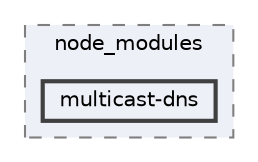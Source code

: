 digraph "pkiclassroomrescheduler/src/main/frontend/node_modules/multicast-dns"
{
 // LATEX_PDF_SIZE
  bgcolor="transparent";
  edge [fontname=Helvetica,fontsize=10,labelfontname=Helvetica,labelfontsize=10];
  node [fontname=Helvetica,fontsize=10,shape=box,height=0.2,width=0.4];
  compound=true
  subgraph clusterdir_72953eda66ccb3a2722c28e1c3e6c23b {
    graph [ bgcolor="#edf0f7", pencolor="grey50", label="node_modules", fontname=Helvetica,fontsize=10 style="filled,dashed", URL="dir_72953eda66ccb3a2722c28e1c3e6c23b.html",tooltip=""]
  dir_a45b3f9ebf867d072688070933f8a30c [label="multicast-dns", fillcolor="#edf0f7", color="grey25", style="filled,bold", URL="dir_a45b3f9ebf867d072688070933f8a30c.html",tooltip=""];
  }
}

